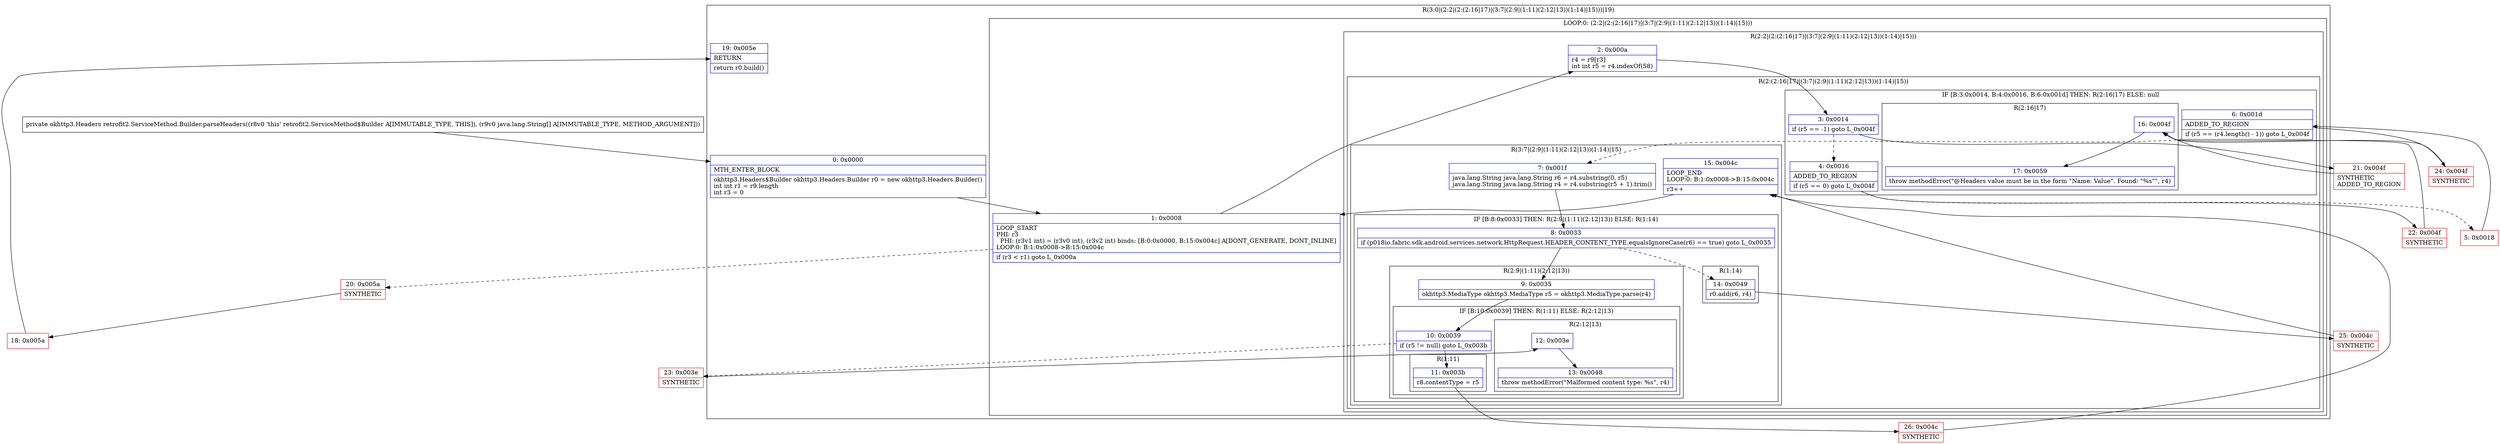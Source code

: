 digraph "CFG forretrofit2.ServiceMethod.Builder.parseHeaders([Ljava\/lang\/String;)Lokhttp3\/Headers;" {
subgraph cluster_Region_64587609 {
label = "R(3:0|(2:2|(2:(2:16|17)|(3:7|(2:9|(1:11)(2:12|13))(1:14)|15)))|19)";
node [shape=record,color=blue];
Node_0 [shape=record,label="{0\:\ 0x0000|MTH_ENTER_BLOCK\l|okhttp3.Headers$Builder okhttp3.Headers.Builder r0 = new okhttp3.Headers.Builder()\lint int r1 = r9.length\lint r3 = 0\l}"];
subgraph cluster_LoopRegion_1094148671 {
label = "LOOP:0: (2:2|(2:(2:16|17)|(3:7|(2:9|(1:11)(2:12|13))(1:14)|15)))";
node [shape=record,color=blue];
Node_1 [shape=record,label="{1\:\ 0x0008|LOOP_START\lPHI: r3 \l  PHI: (r3v1 int) = (r3v0 int), (r3v2 int) binds: [B:0:0x0000, B:15:0x004c] A[DONT_GENERATE, DONT_INLINE]\lLOOP:0: B:1:0x0008\-\>B:15:0x004c\l|if (r3 \< r1) goto L_0x000a\l}"];
subgraph cluster_Region_359758016 {
label = "R(2:2|(2:(2:16|17)|(3:7|(2:9|(1:11)(2:12|13))(1:14)|15)))";
node [shape=record,color=blue];
Node_2 [shape=record,label="{2\:\ 0x000a|r4 = r9[r3]\lint int r5 = r4.indexOf(58)\l}"];
subgraph cluster_Region_1727449440 {
label = "R(2:(2:16|17)|(3:7|(2:9|(1:11)(2:12|13))(1:14)|15))";
node [shape=record,color=blue];
subgraph cluster_IfRegion_353443609 {
label = "IF [B:3:0x0014, B:4:0x0016, B:6:0x001d] THEN: R(2:16|17) ELSE: null";
node [shape=record,color=blue];
Node_3 [shape=record,label="{3\:\ 0x0014|if (r5 == \-1) goto L_0x004f\l}"];
Node_4 [shape=record,label="{4\:\ 0x0016|ADDED_TO_REGION\l|if (r5 == 0) goto L_0x004f\l}"];
Node_6 [shape=record,label="{6\:\ 0x001d|ADDED_TO_REGION\l|if (r5 == (r4.length() \- 1)) goto L_0x004f\l}"];
subgraph cluster_Region_1815167114 {
label = "R(2:16|17)";
node [shape=record,color=blue];
Node_16 [shape=record,label="{16\:\ 0x004f}"];
Node_17 [shape=record,label="{17\:\ 0x0059|throw methodError(\"@Headers value must be in the form \"Name: Value\". Found: \"%s\"\", r4)\l}"];
}
}
subgraph cluster_Region_1513994312 {
label = "R(3:7|(2:9|(1:11)(2:12|13))(1:14)|15)";
node [shape=record,color=blue];
Node_7 [shape=record,label="{7\:\ 0x001f|java.lang.String java.lang.String r6 = r4.substring(0, r5)\ljava.lang.String java.lang.String r4 = r4.substring(r5 + 1).trim()\l}"];
subgraph cluster_IfRegion_109076636 {
label = "IF [B:8:0x0033] THEN: R(2:9|(1:11)(2:12|13)) ELSE: R(1:14)";
node [shape=record,color=blue];
Node_8 [shape=record,label="{8\:\ 0x0033|if (p018io.fabric.sdk.android.services.network.HttpRequest.HEADER_CONTENT_TYPE.equalsIgnoreCase(r6) == true) goto L_0x0035\l}"];
subgraph cluster_Region_413777908 {
label = "R(2:9|(1:11)(2:12|13))";
node [shape=record,color=blue];
Node_9 [shape=record,label="{9\:\ 0x0035|okhttp3.MediaType okhttp3.MediaType r5 = okhttp3.MediaType.parse(r4)\l}"];
subgraph cluster_IfRegion_840274019 {
label = "IF [B:10:0x0039] THEN: R(1:11) ELSE: R(2:12|13)";
node [shape=record,color=blue];
Node_10 [shape=record,label="{10\:\ 0x0039|if (r5 != null) goto L_0x003b\l}"];
subgraph cluster_Region_924090941 {
label = "R(1:11)";
node [shape=record,color=blue];
Node_11 [shape=record,label="{11\:\ 0x003b|r8.contentType = r5\l}"];
}
subgraph cluster_Region_803322705 {
label = "R(2:12|13)";
node [shape=record,color=blue];
Node_12 [shape=record,label="{12\:\ 0x003e}"];
Node_13 [shape=record,label="{13\:\ 0x0048|throw methodError(\"Malformed content type: %s\", r4)\l}"];
}
}
}
subgraph cluster_Region_1996271560 {
label = "R(1:14)";
node [shape=record,color=blue];
Node_14 [shape=record,label="{14\:\ 0x0049|r0.add(r6, r4)\l}"];
}
}
Node_15 [shape=record,label="{15\:\ 0x004c|LOOP_END\lLOOP:0: B:1:0x0008\-\>B:15:0x004c\l|r3++\l}"];
}
}
}
}
Node_19 [shape=record,label="{19\:\ 0x005e|RETURN\l|return r0.build()\l}"];
}
Node_5 [shape=record,color=red,label="{5\:\ 0x0018}"];
Node_18 [shape=record,color=red,label="{18\:\ 0x005a}"];
Node_20 [shape=record,color=red,label="{20\:\ 0x005a|SYNTHETIC\l}"];
Node_21 [shape=record,color=red,label="{21\:\ 0x004f|SYNTHETIC\lADDED_TO_REGION\l}"];
Node_22 [shape=record,color=red,label="{22\:\ 0x004f|SYNTHETIC\l}"];
Node_23 [shape=record,color=red,label="{23\:\ 0x003e|SYNTHETIC\l}"];
Node_24 [shape=record,color=red,label="{24\:\ 0x004f|SYNTHETIC\l}"];
Node_25 [shape=record,color=red,label="{25\:\ 0x004c|SYNTHETIC\l}"];
Node_26 [shape=record,color=red,label="{26\:\ 0x004c|SYNTHETIC\l}"];
MethodNode[shape=record,label="{private okhttp3.Headers retrofit2.ServiceMethod.Builder.parseHeaders((r8v0 'this' retrofit2.ServiceMethod$Builder A[IMMUTABLE_TYPE, THIS]), (r9v0 java.lang.String[] A[IMMUTABLE_TYPE, METHOD_ARGUMENT])) }"];
MethodNode -> Node_0;
Node_0 -> Node_1;
Node_1 -> Node_2;
Node_1 -> Node_20[style=dashed];
Node_2 -> Node_3;
Node_3 -> Node_4[style=dashed];
Node_3 -> Node_21;
Node_4 -> Node_5[style=dashed];
Node_4 -> Node_22;
Node_6 -> Node_7[style=dashed];
Node_6 -> Node_24;
Node_16 -> Node_17;
Node_7 -> Node_8;
Node_8 -> Node_9;
Node_8 -> Node_14[style=dashed];
Node_9 -> Node_10;
Node_10 -> Node_11;
Node_10 -> Node_23[style=dashed];
Node_11 -> Node_26;
Node_12 -> Node_13;
Node_14 -> Node_25;
Node_15 -> Node_1;
Node_5 -> Node_6;
Node_18 -> Node_19;
Node_20 -> Node_18;
Node_21 -> Node_16;
Node_22 -> Node_16;
Node_23 -> Node_12;
Node_24 -> Node_16;
Node_25 -> Node_15;
Node_26 -> Node_15;
}

